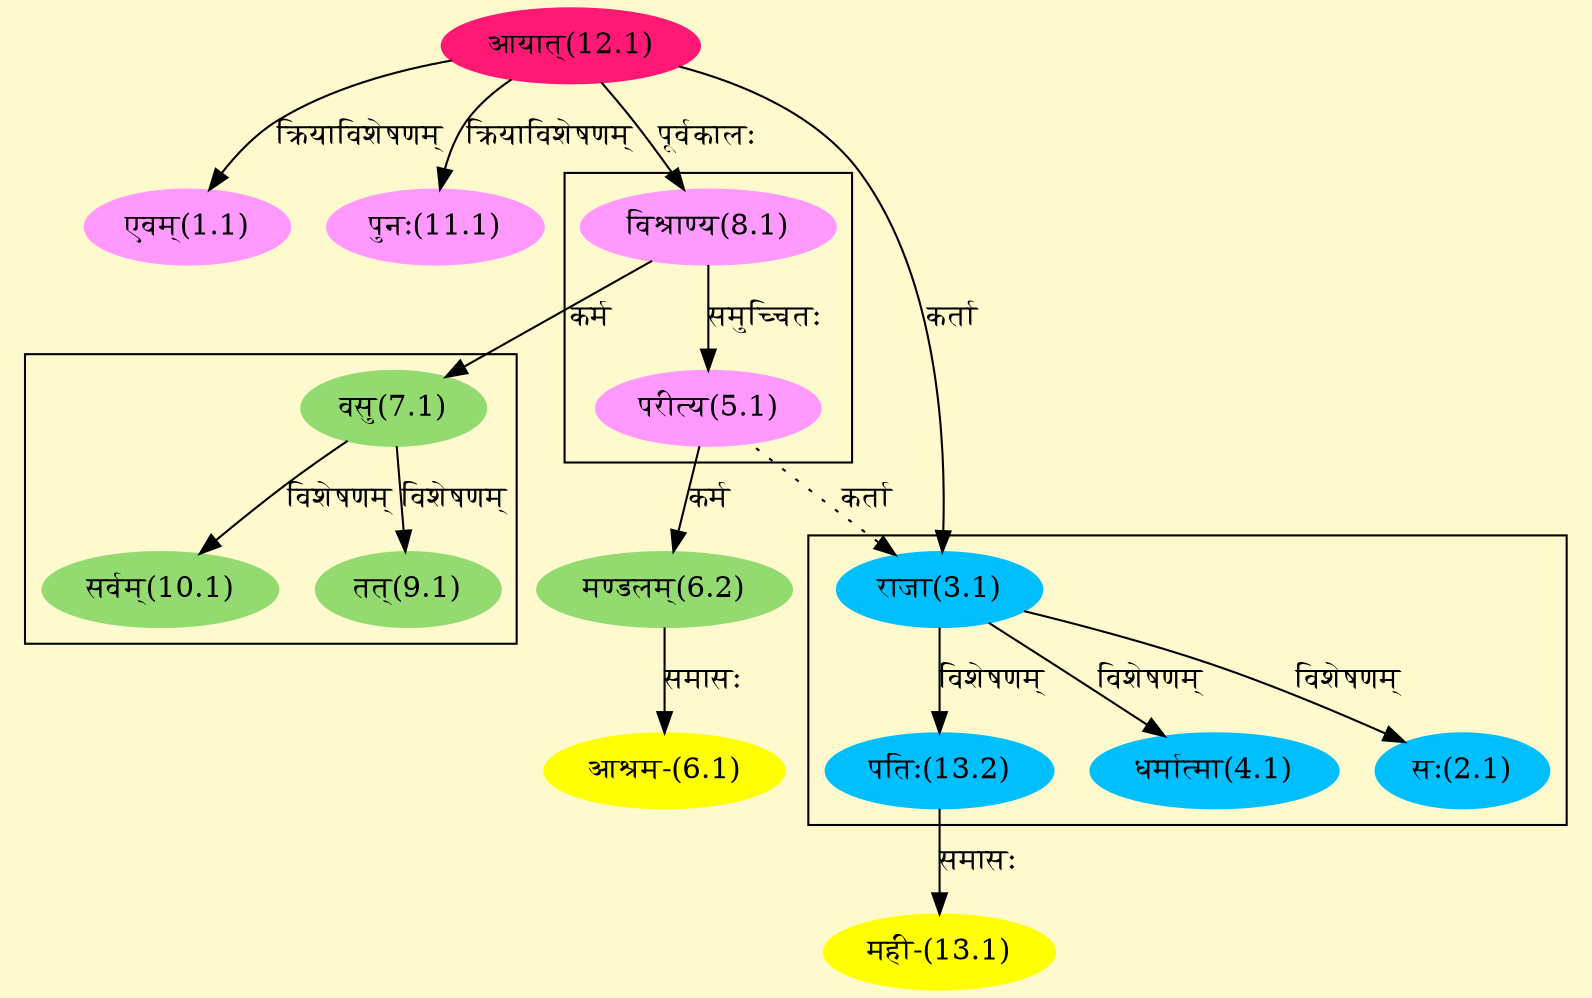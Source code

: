digraph G{
rankdir=BT;
 compound=true;
 bgcolor="lemonchiffon1";

subgraph cluster_1{
Node2_1 [style=filled, color="#00BFFF" label = "सः(2.1)"]
Node3_1 [style=filled, color="#00BFFF" label = "राजा(3.1)"]
Node4_1 [style=filled, color="#00BFFF" label = "धर्मात्मा(4.1)"]
Node13_2 [style=filled, color="#00BFFF" label = "पतिः(13.2)"]

}

subgraph cluster_2{
Node5_1 [style=filled, color="#FF99FF" label = "परीत्य(5.1)"]
Node8_1 [style=filled, color="#FF99FF" label = "विश्राण्य(8.1)"]

}

subgraph cluster_3{
Node9_1 [style=filled, color="#93DB70" label = "तत्(9.1)"]
Node7_1 [style=filled, color="#93DB70" label = "वसु(7.1)"]
Node10_1 [style=filled, color="#93DB70" label = "सर्वम्(10.1)"]

}
Node1_1 [style=filled, color="#FF99FF" label = "एवम्(1.1)"]
Node12_1 [style=filled, color="#FF1975" label = "आयात्(12.1)"]
Node3_1 [style=filled, color="#00BFFF" label = "राजा(3.1)"]
Node5_1 [style=filled, color="#FF99FF" label = "परीत्य(5.1)"]
Node6_1 [style=filled, color="#FFFF00" label = "आश्रम-(6.1)"]
Node6_2 [style=filled, color="#93DB70" label = "मण्डलम्(6.2)"]
Node7_1 [style=filled, color="#93DB70" label = "वसु(7.1)"]
Node8_1 [style=filled, color="#FF99FF" label = "विश्राण्य(8.1)"]
Node11_1 [style=filled, color="#FF99FF" label = "पुनः(11.1)"]
Node13_1 [style=filled, color="#FFFF00" label = "मही-(13.1)"]
Node13_2 [style=filled, color="#00BFFF" label = "पतिः(13.2)"]
/* Start of Relations section */

Node1_1 -> Node12_1 [  label="क्रियाविशेषणम्"  dir="back" ]
Node2_1 -> Node3_1 [  label="विशेषणम्"  dir="back" ]
Node3_1 -> Node12_1 [  label="कर्ता"  dir="back" ]
Node3_1 -> Node5_1 [ style=dotted label="कर्ता"  dir="back" ]
Node4_1 -> Node3_1 [  label="विशेषणम्"  dir="back" ]
Node5_1 -> Node8_1 [  label="समुच्चितः"  dir="back" ]
Node6_1 -> Node6_2 [  label="समासः"  dir="back" ]
Node6_2 -> Node5_1 [  label="कर्म"  dir="back" ]
Node7_1 -> Node8_1 [  label="कर्म"  dir="back" ]
Node8_1 -> Node12_1 [  label="पूर्वकालः"  dir="back" ]
Node9_1 -> Node7_1 [  label="विशेषणम्"  dir="back" ]
Node10_1 -> Node7_1 [  label="विशेषणम्"  dir="back" ]
Node11_1 -> Node12_1 [  label="क्रियाविशेषणम्"  dir="back" ]
Node13_1 -> Node13_2 [  label="समासः"  dir="back" ]
Node13_2 -> Node3_1 [  label="विशेषणम्"  dir="back" ]
}
